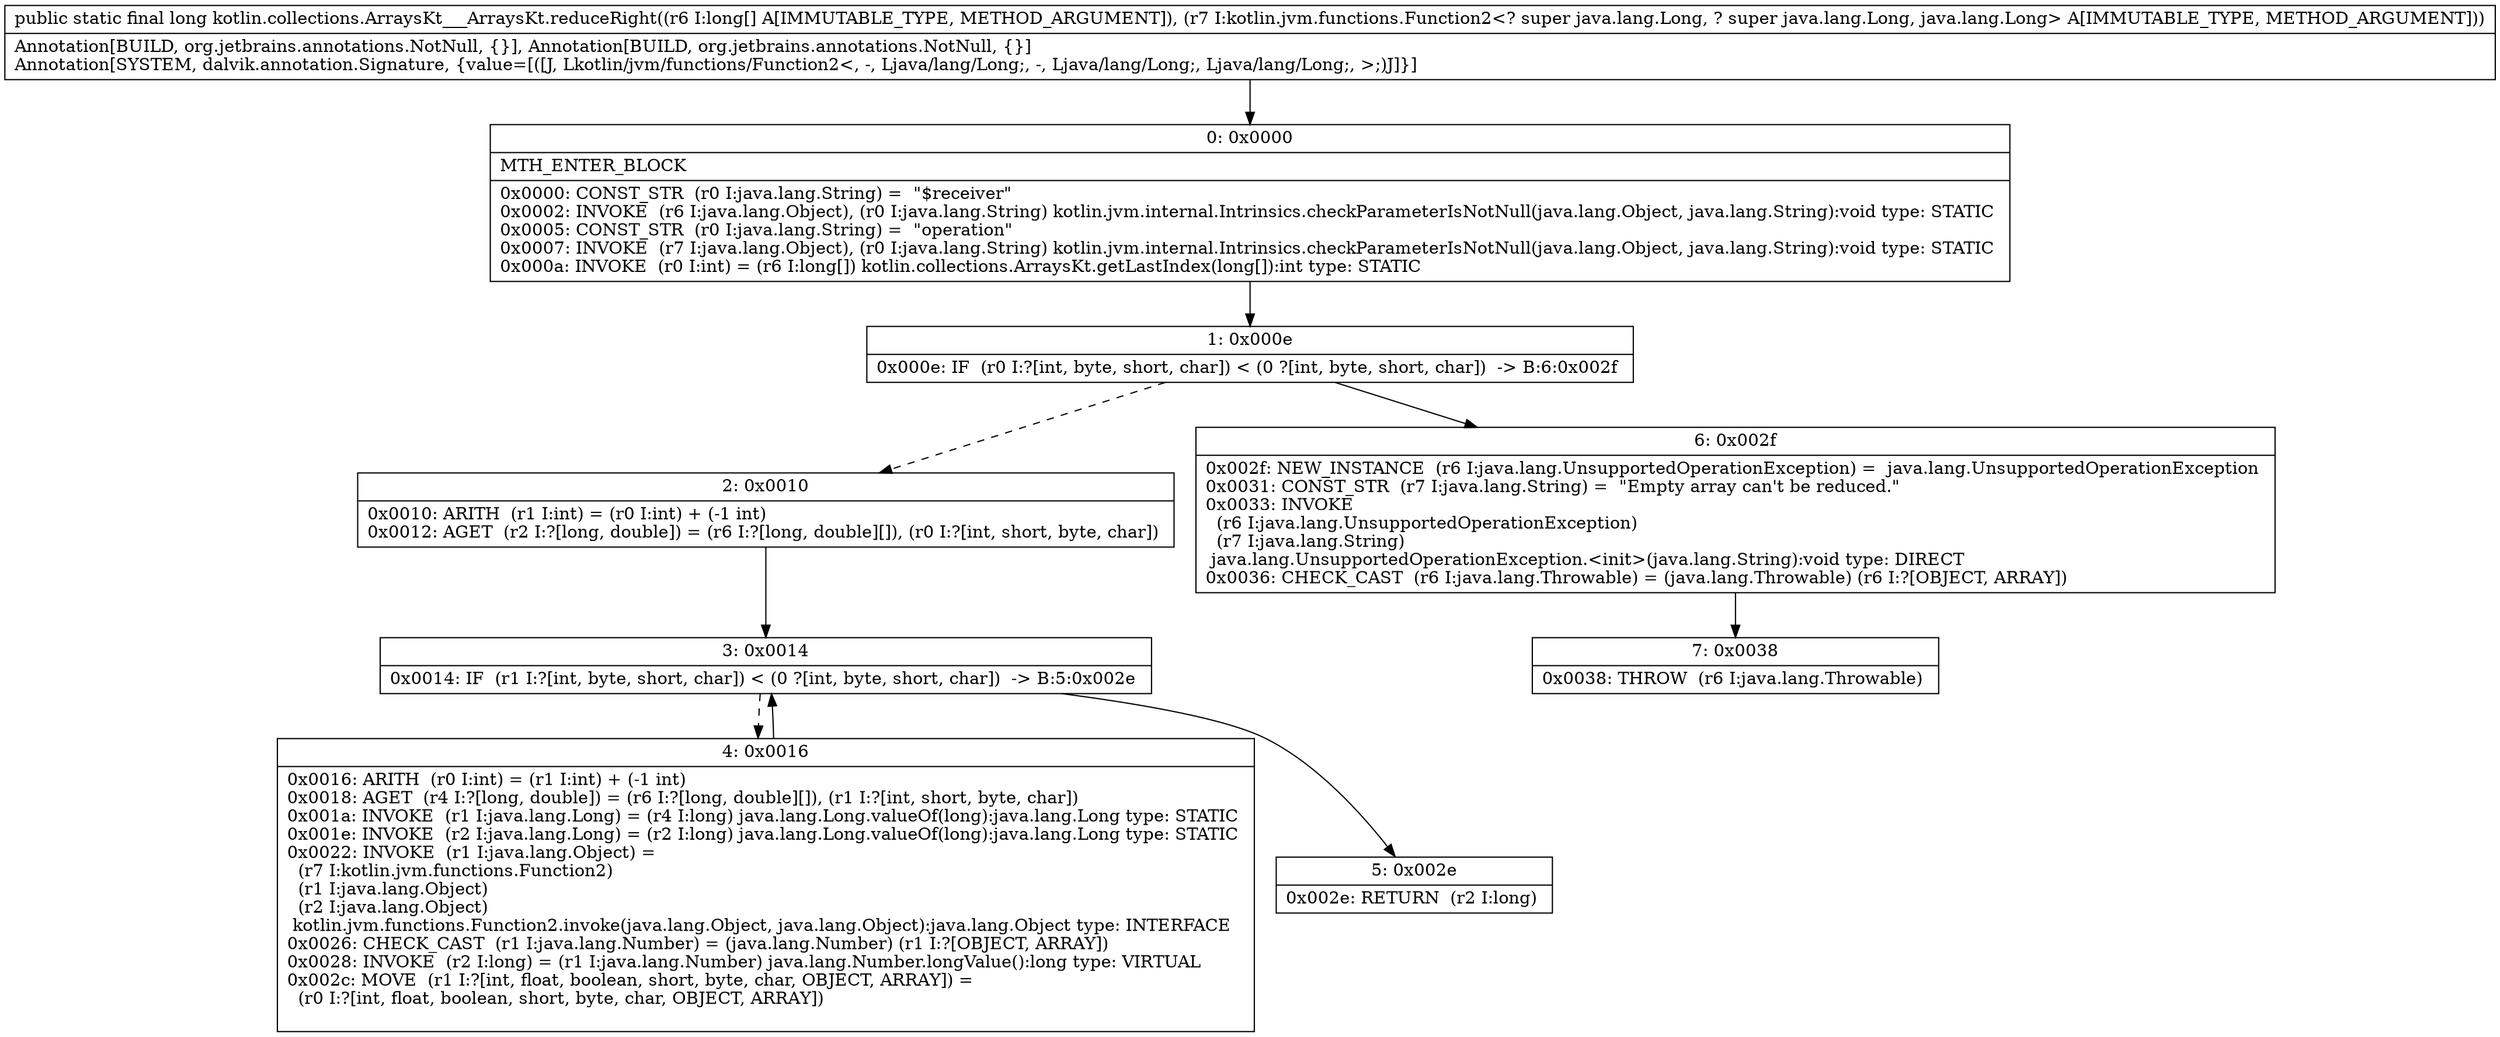 digraph "CFG forkotlin.collections.ArraysKt___ArraysKt.reduceRight([JLkotlin\/jvm\/functions\/Function2;)J" {
Node_0 [shape=record,label="{0\:\ 0x0000|MTH_ENTER_BLOCK\l|0x0000: CONST_STR  (r0 I:java.lang.String) =  \"$receiver\" \l0x0002: INVOKE  (r6 I:java.lang.Object), (r0 I:java.lang.String) kotlin.jvm.internal.Intrinsics.checkParameterIsNotNull(java.lang.Object, java.lang.String):void type: STATIC \l0x0005: CONST_STR  (r0 I:java.lang.String) =  \"operation\" \l0x0007: INVOKE  (r7 I:java.lang.Object), (r0 I:java.lang.String) kotlin.jvm.internal.Intrinsics.checkParameterIsNotNull(java.lang.Object, java.lang.String):void type: STATIC \l0x000a: INVOKE  (r0 I:int) = (r6 I:long[]) kotlin.collections.ArraysKt.getLastIndex(long[]):int type: STATIC \l}"];
Node_1 [shape=record,label="{1\:\ 0x000e|0x000e: IF  (r0 I:?[int, byte, short, char]) \< (0 ?[int, byte, short, char])  \-\> B:6:0x002f \l}"];
Node_2 [shape=record,label="{2\:\ 0x0010|0x0010: ARITH  (r1 I:int) = (r0 I:int) + (\-1 int) \l0x0012: AGET  (r2 I:?[long, double]) = (r6 I:?[long, double][]), (r0 I:?[int, short, byte, char]) \l}"];
Node_3 [shape=record,label="{3\:\ 0x0014|0x0014: IF  (r1 I:?[int, byte, short, char]) \< (0 ?[int, byte, short, char])  \-\> B:5:0x002e \l}"];
Node_4 [shape=record,label="{4\:\ 0x0016|0x0016: ARITH  (r0 I:int) = (r1 I:int) + (\-1 int) \l0x0018: AGET  (r4 I:?[long, double]) = (r6 I:?[long, double][]), (r1 I:?[int, short, byte, char]) \l0x001a: INVOKE  (r1 I:java.lang.Long) = (r4 I:long) java.lang.Long.valueOf(long):java.lang.Long type: STATIC \l0x001e: INVOKE  (r2 I:java.lang.Long) = (r2 I:long) java.lang.Long.valueOf(long):java.lang.Long type: STATIC \l0x0022: INVOKE  (r1 I:java.lang.Object) = \l  (r7 I:kotlin.jvm.functions.Function2)\l  (r1 I:java.lang.Object)\l  (r2 I:java.lang.Object)\l kotlin.jvm.functions.Function2.invoke(java.lang.Object, java.lang.Object):java.lang.Object type: INTERFACE \l0x0026: CHECK_CAST  (r1 I:java.lang.Number) = (java.lang.Number) (r1 I:?[OBJECT, ARRAY]) \l0x0028: INVOKE  (r2 I:long) = (r1 I:java.lang.Number) java.lang.Number.longValue():long type: VIRTUAL \l0x002c: MOVE  (r1 I:?[int, float, boolean, short, byte, char, OBJECT, ARRAY]) = \l  (r0 I:?[int, float, boolean, short, byte, char, OBJECT, ARRAY])\l \l}"];
Node_5 [shape=record,label="{5\:\ 0x002e|0x002e: RETURN  (r2 I:long) \l}"];
Node_6 [shape=record,label="{6\:\ 0x002f|0x002f: NEW_INSTANCE  (r6 I:java.lang.UnsupportedOperationException) =  java.lang.UnsupportedOperationException \l0x0031: CONST_STR  (r7 I:java.lang.String) =  \"Empty array can't be reduced.\" \l0x0033: INVOKE  \l  (r6 I:java.lang.UnsupportedOperationException)\l  (r7 I:java.lang.String)\l java.lang.UnsupportedOperationException.\<init\>(java.lang.String):void type: DIRECT \l0x0036: CHECK_CAST  (r6 I:java.lang.Throwable) = (java.lang.Throwable) (r6 I:?[OBJECT, ARRAY]) \l}"];
Node_7 [shape=record,label="{7\:\ 0x0038|0x0038: THROW  (r6 I:java.lang.Throwable) \l}"];
MethodNode[shape=record,label="{public static final long kotlin.collections.ArraysKt___ArraysKt.reduceRight((r6 I:long[] A[IMMUTABLE_TYPE, METHOD_ARGUMENT]), (r7 I:kotlin.jvm.functions.Function2\<? super java.lang.Long, ? super java.lang.Long, java.lang.Long\> A[IMMUTABLE_TYPE, METHOD_ARGUMENT]))  | Annotation[BUILD, org.jetbrains.annotations.NotNull, \{\}], Annotation[BUILD, org.jetbrains.annotations.NotNull, \{\}]\lAnnotation[SYSTEM, dalvik.annotation.Signature, \{value=[([J, Lkotlin\/jvm\/functions\/Function2\<, \-, Ljava\/lang\/Long;, \-, Ljava\/lang\/Long;, Ljava\/lang\/Long;, \>;)J]\}]\l}"];
MethodNode -> Node_0;
Node_0 -> Node_1;
Node_1 -> Node_2[style=dashed];
Node_1 -> Node_6;
Node_2 -> Node_3;
Node_3 -> Node_4[style=dashed];
Node_3 -> Node_5;
Node_4 -> Node_3;
Node_6 -> Node_7;
}

